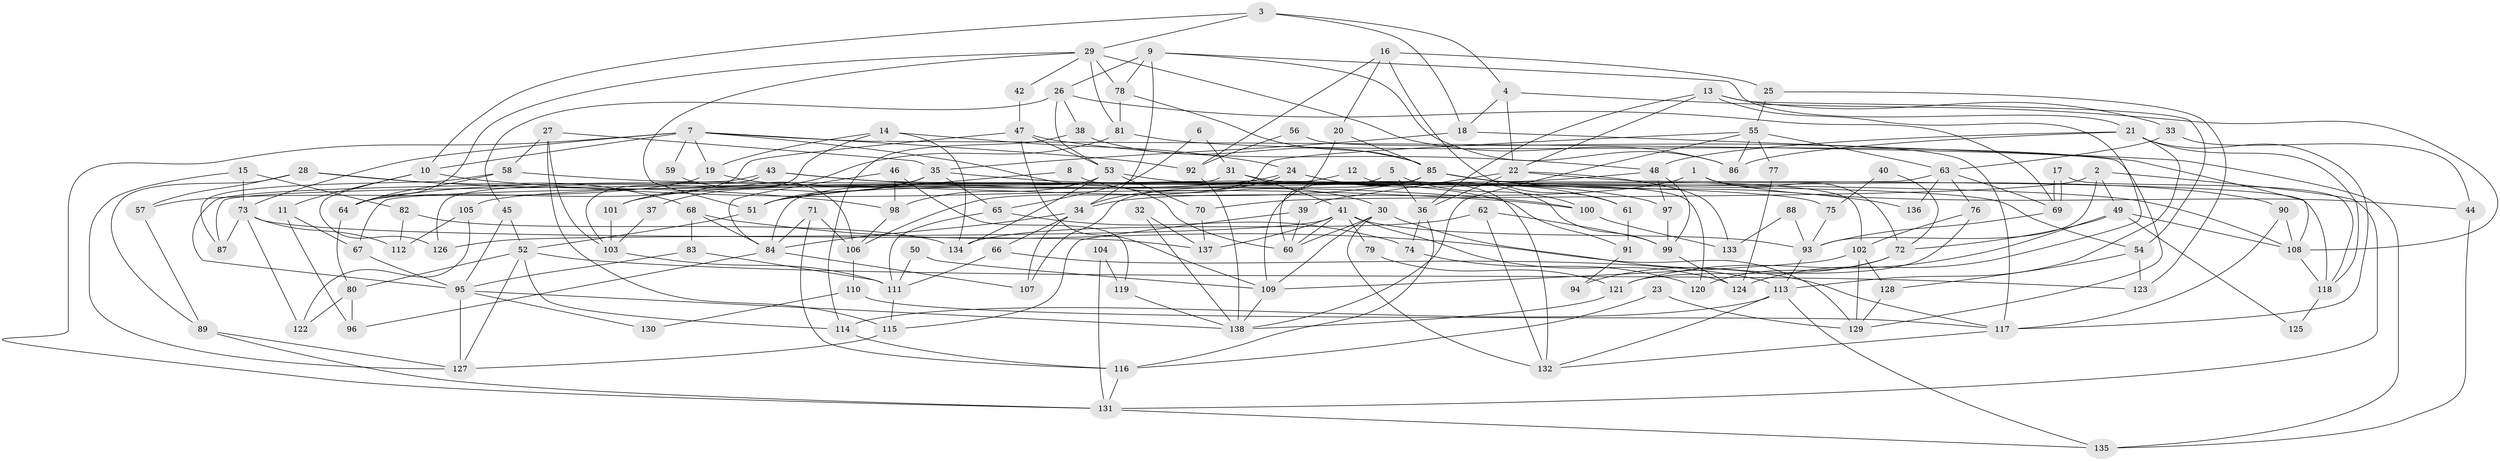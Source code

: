 // Generated by graph-tools (version 1.1) at 2025/11/02/27/25 16:11:22]
// undirected, 138 vertices, 276 edges
graph export_dot {
graph [start="1"]
  node [color=gray90,style=filled];
  1;
  2;
  3;
  4;
  5;
  6;
  7;
  8;
  9;
  10;
  11;
  12;
  13;
  14;
  15;
  16;
  17;
  18;
  19;
  20;
  21;
  22;
  23;
  24;
  25;
  26;
  27;
  28;
  29;
  30;
  31;
  32;
  33;
  34;
  35;
  36;
  37;
  38;
  39;
  40;
  41;
  42;
  43;
  44;
  45;
  46;
  47;
  48;
  49;
  50;
  51;
  52;
  53;
  54;
  55;
  56;
  57;
  58;
  59;
  60;
  61;
  62;
  63;
  64;
  65;
  66;
  67;
  68;
  69;
  70;
  71;
  72;
  73;
  74;
  75;
  76;
  77;
  78;
  79;
  80;
  81;
  82;
  83;
  84;
  85;
  86;
  87;
  88;
  89;
  90;
  91;
  92;
  93;
  94;
  95;
  96;
  97;
  98;
  99;
  100;
  101;
  102;
  103;
  104;
  105;
  106;
  107;
  108;
  109;
  110;
  111;
  112;
  113;
  114;
  115;
  116;
  117;
  118;
  119;
  120;
  121;
  122;
  123;
  124;
  125;
  126;
  127;
  128;
  129;
  130;
  131;
  132;
  133;
  134;
  135;
  136;
  137;
  138;
  1 -- 34;
  1 -- 44;
  1 -- 72;
  2 -- 131;
  2 -- 70;
  2 -- 49;
  2 -- 93;
  3 -- 10;
  3 -- 29;
  3 -- 4;
  3 -- 18;
  4 -- 18;
  4 -- 22;
  4 -- 108;
  5 -- 36;
  5 -- 100;
  5 -- 84;
  6 -- 65;
  6 -- 31;
  7 -- 60;
  7 -- 129;
  7 -- 10;
  7 -- 19;
  7 -- 59;
  7 -- 73;
  7 -- 92;
  7 -- 131;
  8 -- 30;
  8 -- 51;
  9 -- 34;
  9 -- 21;
  9 -- 26;
  9 -- 78;
  9 -- 86;
  10 -- 11;
  10 -- 100;
  10 -- 126;
  11 -- 96;
  11 -- 67;
  12 -- 120;
  12 -- 51;
  13 -- 124;
  13 -- 22;
  13 -- 33;
  13 -- 36;
  13 -- 54;
  14 -- 24;
  14 -- 103;
  14 -- 19;
  14 -- 134;
  15 -- 73;
  15 -- 127;
  15 -- 82;
  16 -- 20;
  16 -- 25;
  16 -- 61;
  16 -- 92;
  17 -- 69;
  17 -- 69;
  17 -- 118;
  18 -- 35;
  18 -- 135;
  19 -- 57;
  19 -- 91;
  20 -- 85;
  20 -- 60;
  21 -- 113;
  21 -- 117;
  21 -- 48;
  21 -- 86;
  21 -- 118;
  22 -- 118;
  22 -- 36;
  22 -- 39;
  22 -- 133;
  23 -- 116;
  23 -- 129;
  24 -- 64;
  24 -- 34;
  24 -- 61;
  24 -- 99;
  25 -- 55;
  25 -- 123;
  26 -- 69;
  26 -- 38;
  26 -- 45;
  26 -- 53;
  27 -- 58;
  27 -- 115;
  27 -- 35;
  27 -- 103;
  28 -- 57;
  28 -- 98;
  28 -- 68;
  28 -- 89;
  29 -- 78;
  29 -- 86;
  29 -- 42;
  29 -- 51;
  29 -- 64;
  29 -- 81;
  30 -- 117;
  30 -- 109;
  30 -- 60;
  30 -- 132;
  31 -- 132;
  31 -- 87;
  31 -- 41;
  32 -- 138;
  32 -- 137;
  33 -- 63;
  33 -- 44;
  34 -- 84;
  34 -- 66;
  34 -- 107;
  35 -- 51;
  35 -- 37;
  35 -- 65;
  35 -- 97;
  36 -- 74;
  36 -- 116;
  37 -- 103;
  38 -- 85;
  38 -- 114;
  39 -- 115;
  39 -- 60;
  40 -- 75;
  40 -- 72;
  41 -- 60;
  41 -- 79;
  41 -- 93;
  41 -- 124;
  41 -- 126;
  41 -- 137;
  42 -- 47;
  43 -- 126;
  43 -- 95;
  43 -- 75;
  43 -- 100;
  44 -- 135;
  45 -- 95;
  45 -- 52;
  46 -- 84;
  46 -- 98;
  46 -- 119;
  47 -- 48;
  47 -- 53;
  47 -- 64;
  47 -- 109;
  48 -- 97;
  48 -- 99;
  48 -- 105;
  49 -- 108;
  49 -- 72;
  49 -- 121;
  49 -- 125;
  50 -- 111;
  50 -- 109;
  51 -- 52;
  52 -- 114;
  52 -- 80;
  52 -- 123;
  52 -- 127;
  53 -- 134;
  53 -- 54;
  53 -- 70;
  53 -- 98;
  54 -- 123;
  54 -- 128;
  55 -- 86;
  55 -- 138;
  55 -- 63;
  55 -- 77;
  55 -- 106;
  56 -- 117;
  56 -- 92;
  57 -- 89;
  58 -- 64;
  58 -- 108;
  58 -- 87;
  59 -- 106;
  61 -- 91;
  62 -- 132;
  62 -- 99;
  62 -- 134;
  63 -- 69;
  63 -- 67;
  63 -- 76;
  63 -- 136;
  64 -- 80;
  65 -- 111;
  65 -- 74;
  66 -- 111;
  66 -- 113;
  67 -- 95;
  68 -- 129;
  68 -- 83;
  68 -- 84;
  69 -- 93;
  70 -- 137;
  71 -- 84;
  71 -- 116;
  71 -- 106;
  72 -- 94;
  72 -- 120;
  73 -- 112;
  73 -- 87;
  73 -- 122;
  73 -- 137;
  74 -- 120;
  75 -- 93;
  76 -- 121;
  76 -- 102;
  77 -- 124;
  78 -- 85;
  78 -- 81;
  79 -- 121;
  80 -- 96;
  80 -- 122;
  81 -- 101;
  81 -- 108;
  82 -- 134;
  82 -- 112;
  83 -- 95;
  83 -- 111;
  84 -- 96;
  84 -- 107;
  85 -- 102;
  85 -- 107;
  85 -- 90;
  85 -- 101;
  85 -- 109;
  85 -- 136;
  88 -- 133;
  88 -- 93;
  89 -- 131;
  89 -- 127;
  90 -- 108;
  90 -- 117;
  91 -- 94;
  92 -- 138;
  93 -- 113;
  95 -- 127;
  95 -- 138;
  95 -- 130;
  97 -- 99;
  98 -- 106;
  99 -- 124;
  100 -- 133;
  101 -- 103;
  102 -- 109;
  102 -- 128;
  102 -- 129;
  103 -- 111;
  104 -- 119;
  104 -- 131;
  105 -- 122;
  105 -- 112;
  106 -- 110;
  108 -- 118;
  109 -- 138;
  110 -- 117;
  110 -- 130;
  111 -- 115;
  113 -- 135;
  113 -- 114;
  113 -- 132;
  114 -- 116;
  115 -- 127;
  116 -- 131;
  117 -- 132;
  118 -- 125;
  119 -- 138;
  121 -- 138;
  128 -- 129;
  131 -- 135;
}
